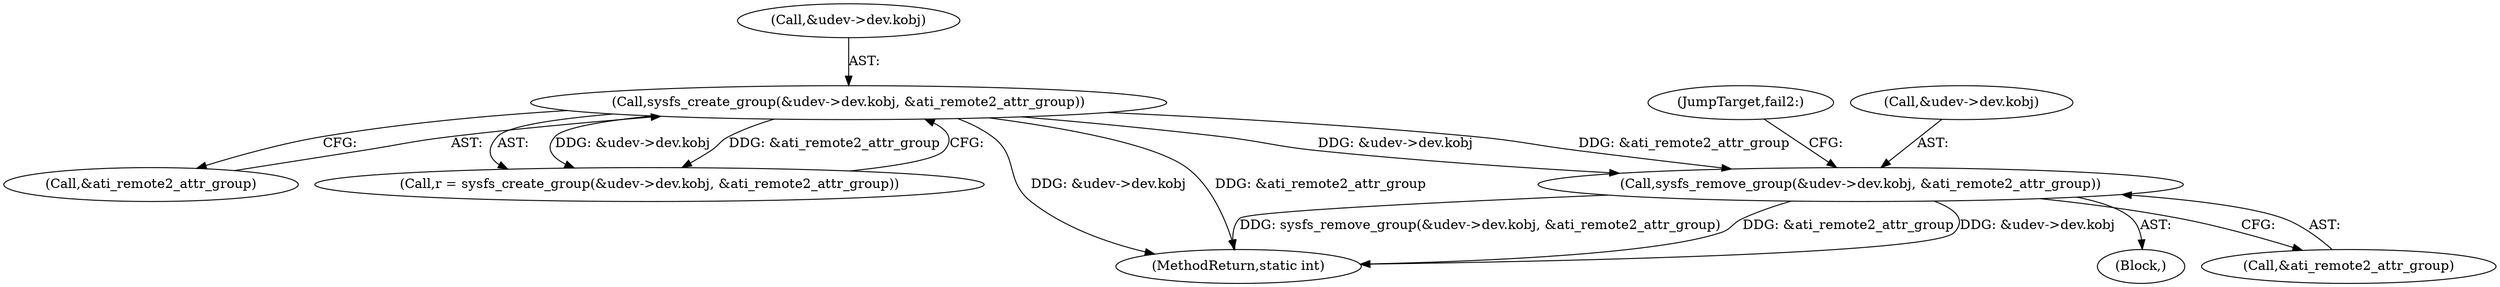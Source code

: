 digraph "0_linux_950336ba3e4a1ffd2ca60d29f6ef386dd2c7351d@pointer" {
"1000296" [label="(Call,sysfs_remove_group(&udev->dev.kobj, &ati_remote2_attr_group))"];
"1000266" [label="(Call,sysfs_create_group(&udev->dev.kobj, &ati_remote2_attr_group))"];
"1000273" [label="(Call,&ati_remote2_attr_group)"];
"1000266" [label="(Call,sysfs_create_group(&udev->dev.kobj, &ati_remote2_attr_group))"];
"1000305" [label="(JumpTarget,fail2:)"];
"1000303" [label="(Call,&ati_remote2_attr_group)"];
"1000264" [label="(Call,r = sysfs_create_group(&udev->dev.kobj, &ati_remote2_attr_group))"];
"1000267" [label="(Call,&udev->dev.kobj)"];
"1000296" [label="(Call,sysfs_remove_group(&udev->dev.kobj, &ati_remote2_attr_group))"];
"1000297" [label="(Call,&udev->dev.kobj)"];
"1000321" [label="(MethodReturn,static int)"];
"1000103" [label="(Block,)"];
"1000296" -> "1000103"  [label="AST: "];
"1000296" -> "1000303"  [label="CFG: "];
"1000297" -> "1000296"  [label="AST: "];
"1000303" -> "1000296"  [label="AST: "];
"1000305" -> "1000296"  [label="CFG: "];
"1000296" -> "1000321"  [label="DDG: sysfs_remove_group(&udev->dev.kobj, &ati_remote2_attr_group)"];
"1000296" -> "1000321"  [label="DDG: &ati_remote2_attr_group"];
"1000296" -> "1000321"  [label="DDG: &udev->dev.kobj"];
"1000266" -> "1000296"  [label="DDG: &udev->dev.kobj"];
"1000266" -> "1000296"  [label="DDG: &ati_remote2_attr_group"];
"1000266" -> "1000264"  [label="AST: "];
"1000266" -> "1000273"  [label="CFG: "];
"1000267" -> "1000266"  [label="AST: "];
"1000273" -> "1000266"  [label="AST: "];
"1000264" -> "1000266"  [label="CFG: "];
"1000266" -> "1000321"  [label="DDG: &udev->dev.kobj"];
"1000266" -> "1000321"  [label="DDG: &ati_remote2_attr_group"];
"1000266" -> "1000264"  [label="DDG: &udev->dev.kobj"];
"1000266" -> "1000264"  [label="DDG: &ati_remote2_attr_group"];
}
